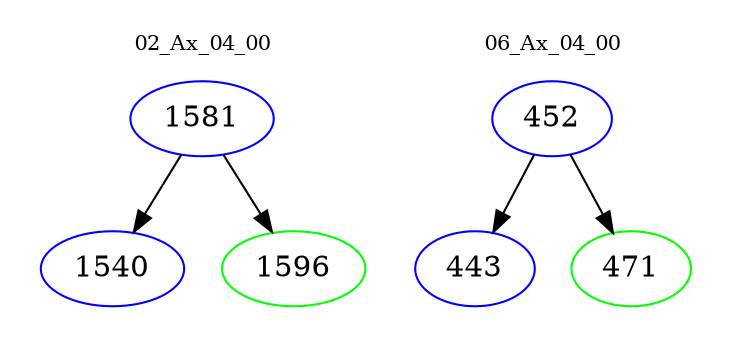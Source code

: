 digraph{
subgraph cluster_0 {
color = white
label = "02_Ax_04_00";
fontsize=10;
T0_1581 [label="1581", color="blue"]
T0_1581 -> T0_1540 [color="black"]
T0_1540 [label="1540", color="blue"]
T0_1581 -> T0_1596 [color="black"]
T0_1596 [label="1596", color="green"]
}
subgraph cluster_1 {
color = white
label = "06_Ax_04_00";
fontsize=10;
T1_452 [label="452", color="blue"]
T1_452 -> T1_443 [color="black"]
T1_443 [label="443", color="blue"]
T1_452 -> T1_471 [color="black"]
T1_471 [label="471", color="green"]
}
}
